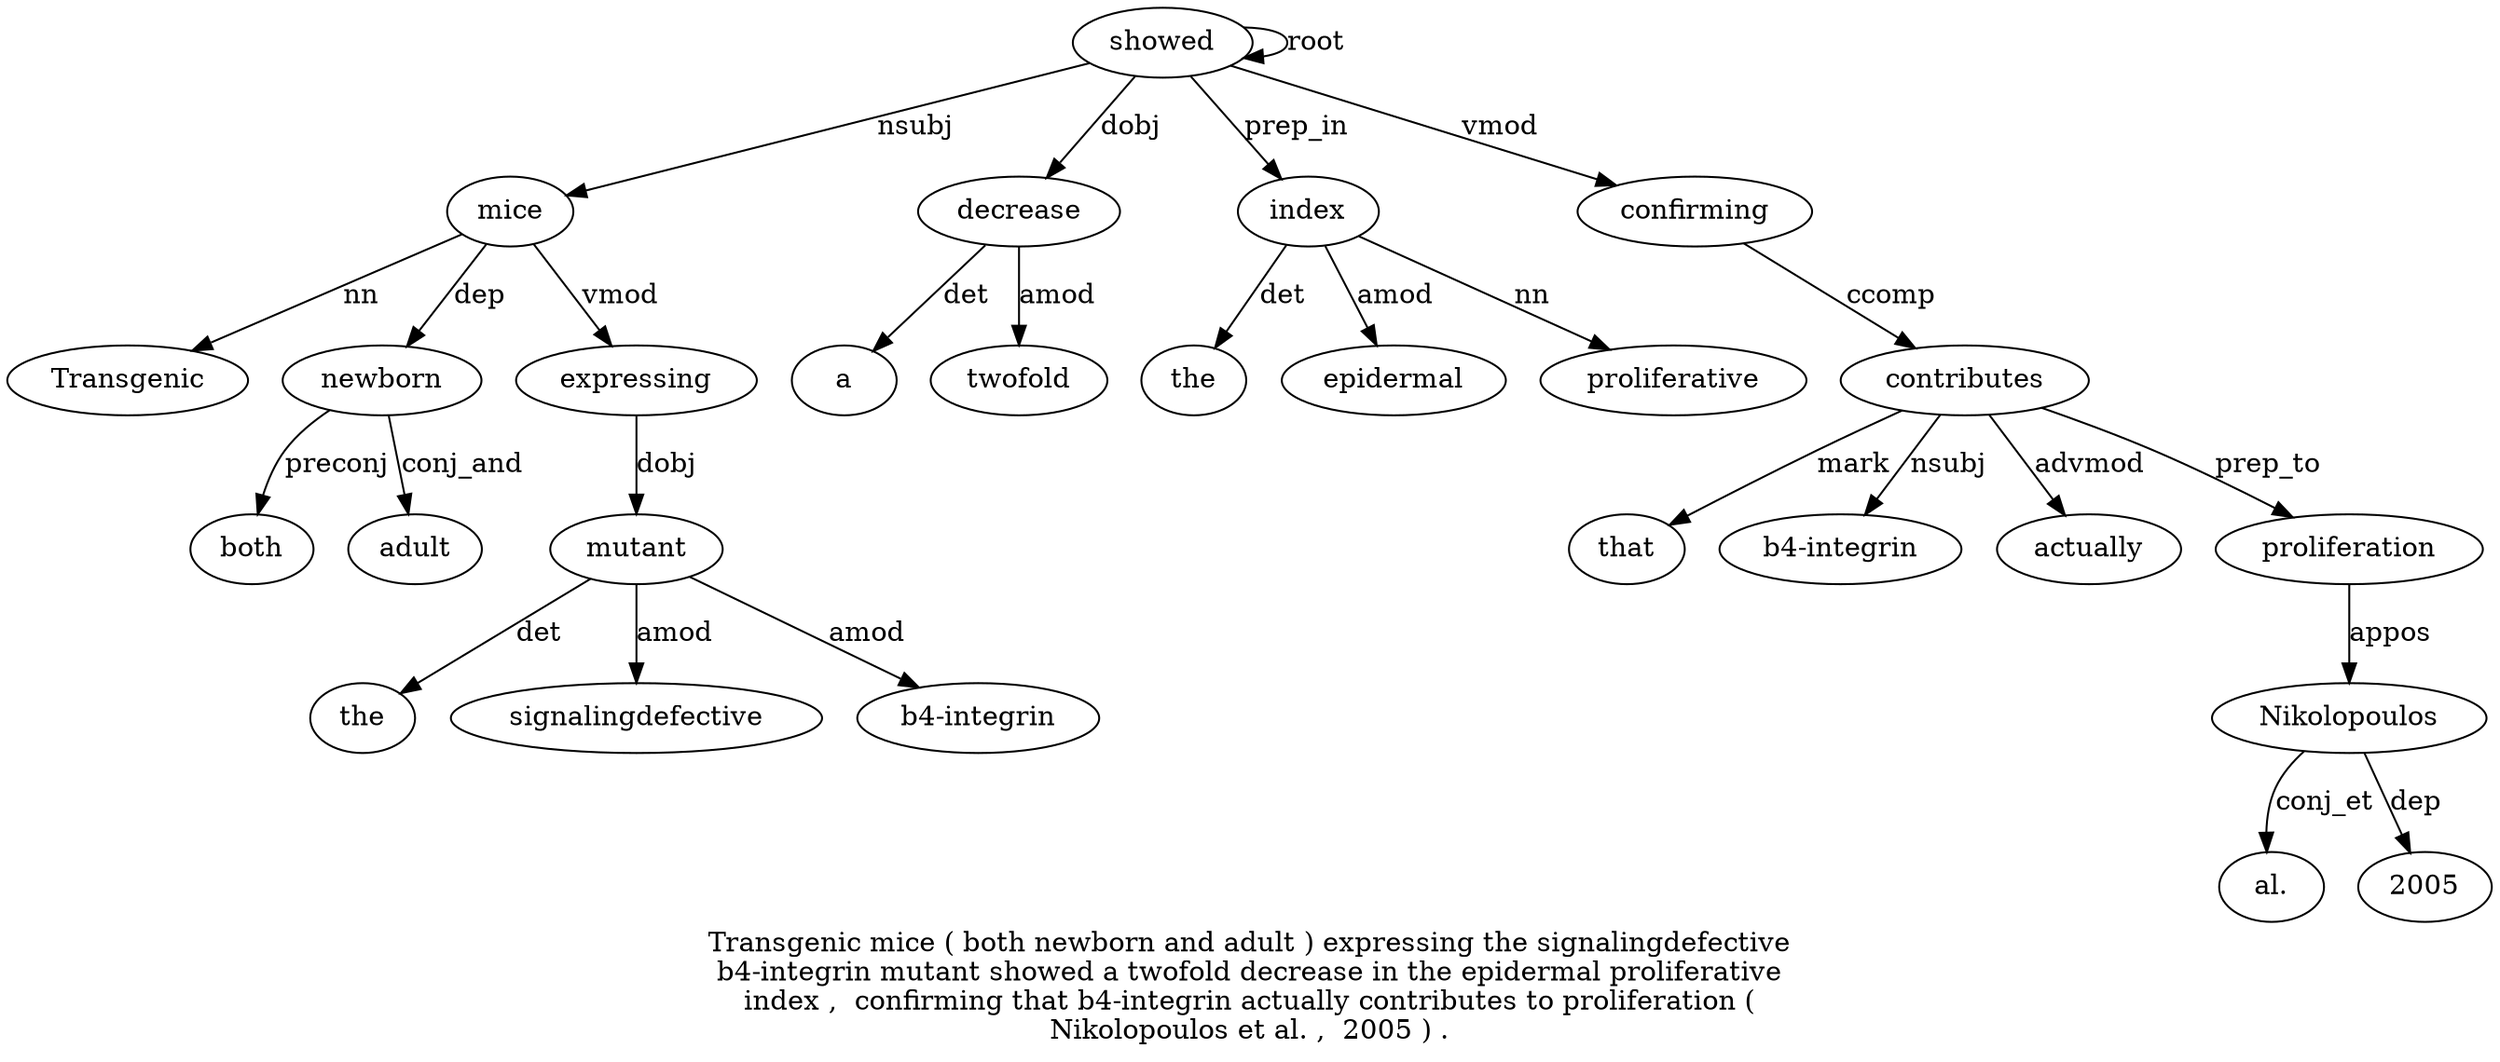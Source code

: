 digraph "Transgenic mice ( both newborn and adult ) expressing the signalingdefective b4-integrin mutant showed a twofold decrease in the epidermal proliferative index ,  confirming that b4-integrin actually contributes to proliferation ( Nikolopoulos et al. ,  2005 ) ." {
label="Transgenic mice ( both newborn and adult ) expressing the signalingdefective
b4-integrin mutant showed a twofold decrease in the epidermal proliferative
index ,  confirming that b4-integrin actually contributes to proliferation (
Nikolopoulos et al. ,  2005 ) .";
mice2 [style=filled, fillcolor=white, label=mice];
Transgenic1 [style=filled, fillcolor=white, label=Transgenic];
mice2 -> Transgenic1  [label=nn];
showed14 [style=filled, fillcolor=white, label=showed];
showed14 -> mice2  [label=nsubj];
newborn5 [style=filled, fillcolor=white, label=newborn];
both4 [style=filled, fillcolor=white, label=both];
newborn5 -> both4  [label=preconj];
mice2 -> newborn5  [label=dep];
adult7 [style=filled, fillcolor=white, label=adult];
newborn5 -> adult7  [label=conj_and];
expressing9 [style=filled, fillcolor=white, label=expressing];
mice2 -> expressing9  [label=vmod];
mutant13 [style=filled, fillcolor=white, label=mutant];
the10 [style=filled, fillcolor=white, label=the];
mutant13 -> the10  [label=det];
signalingdefective11 [style=filled, fillcolor=white, label=signalingdefective];
mutant13 -> signalingdefective11  [label=amod];
"b4-integrin12" [style=filled, fillcolor=white, label="b4-integrin"];
mutant13 -> "b4-integrin12"  [label=amod];
expressing9 -> mutant13  [label=dobj];
showed14 -> showed14  [label=root];
decrease17 [style=filled, fillcolor=white, label=decrease];
a15 [style=filled, fillcolor=white, label=a];
decrease17 -> a15  [label=det];
twofold16 [style=filled, fillcolor=white, label=twofold];
decrease17 -> twofold16  [label=amod];
showed14 -> decrease17  [label=dobj];
index22 [style=filled, fillcolor=white, label=index];
the19 [style=filled, fillcolor=white, label=the];
index22 -> the19  [label=det];
epidermal20 [style=filled, fillcolor=white, label=epidermal];
index22 -> epidermal20  [label=amod];
proliferative21 [style=filled, fillcolor=white, label=proliferative];
index22 -> proliferative21  [label=nn];
showed14 -> index22  [label=prep_in];
confirming24 [style=filled, fillcolor=white, label=confirming];
showed14 -> confirming24  [label=vmod];
contributes28 [style=filled, fillcolor=white, label=contributes];
that25 [style=filled, fillcolor=white, label=that];
contributes28 -> that25  [label=mark];
"b4-integrin26" [style=filled, fillcolor=white, label="b4-integrin"];
contributes28 -> "b4-integrin26"  [label=nsubj];
actually27 [style=filled, fillcolor=white, label=actually];
contributes28 -> actually27  [label=advmod];
confirming24 -> contributes28  [label=ccomp];
proliferation30 [style=filled, fillcolor=white, label=proliferation];
contributes28 -> proliferation30  [label=prep_to];
Nikolopoulos32 [style=filled, fillcolor=white, label=Nikolopoulos];
proliferation30 -> Nikolopoulos32  [label=appos];
"al.34" [style=filled, fillcolor=white, label="al."];
Nikolopoulos32 -> "al.34"  [label=conj_et];
200536 [style=filled, fillcolor=white, label=2005];
Nikolopoulos32 -> 200536  [label=dep];
}
